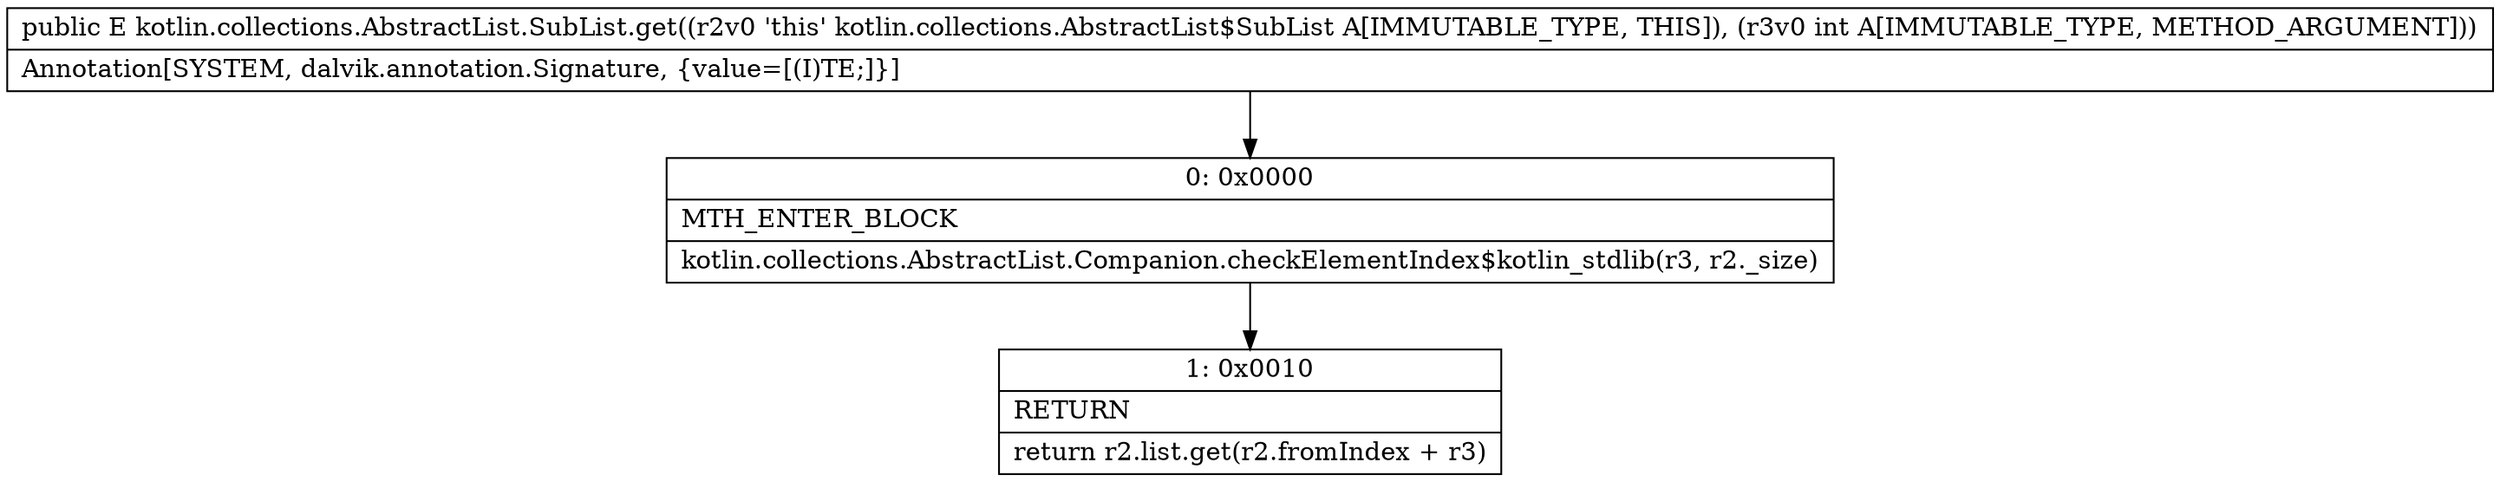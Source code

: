 digraph "CFG forkotlin.collections.AbstractList.SubList.get(I)Ljava\/lang\/Object;" {
Node_0 [shape=record,label="{0\:\ 0x0000|MTH_ENTER_BLOCK\l|kotlin.collections.AbstractList.Companion.checkElementIndex$kotlin_stdlib(r3, r2._size)\l}"];
Node_1 [shape=record,label="{1\:\ 0x0010|RETURN\l|return r2.list.get(r2.fromIndex + r3)\l}"];
MethodNode[shape=record,label="{public E kotlin.collections.AbstractList.SubList.get((r2v0 'this' kotlin.collections.AbstractList$SubList A[IMMUTABLE_TYPE, THIS]), (r3v0 int A[IMMUTABLE_TYPE, METHOD_ARGUMENT]))  | Annotation[SYSTEM, dalvik.annotation.Signature, \{value=[(I)TE;]\}]\l}"];
MethodNode -> Node_0;
Node_0 -> Node_1;
}

